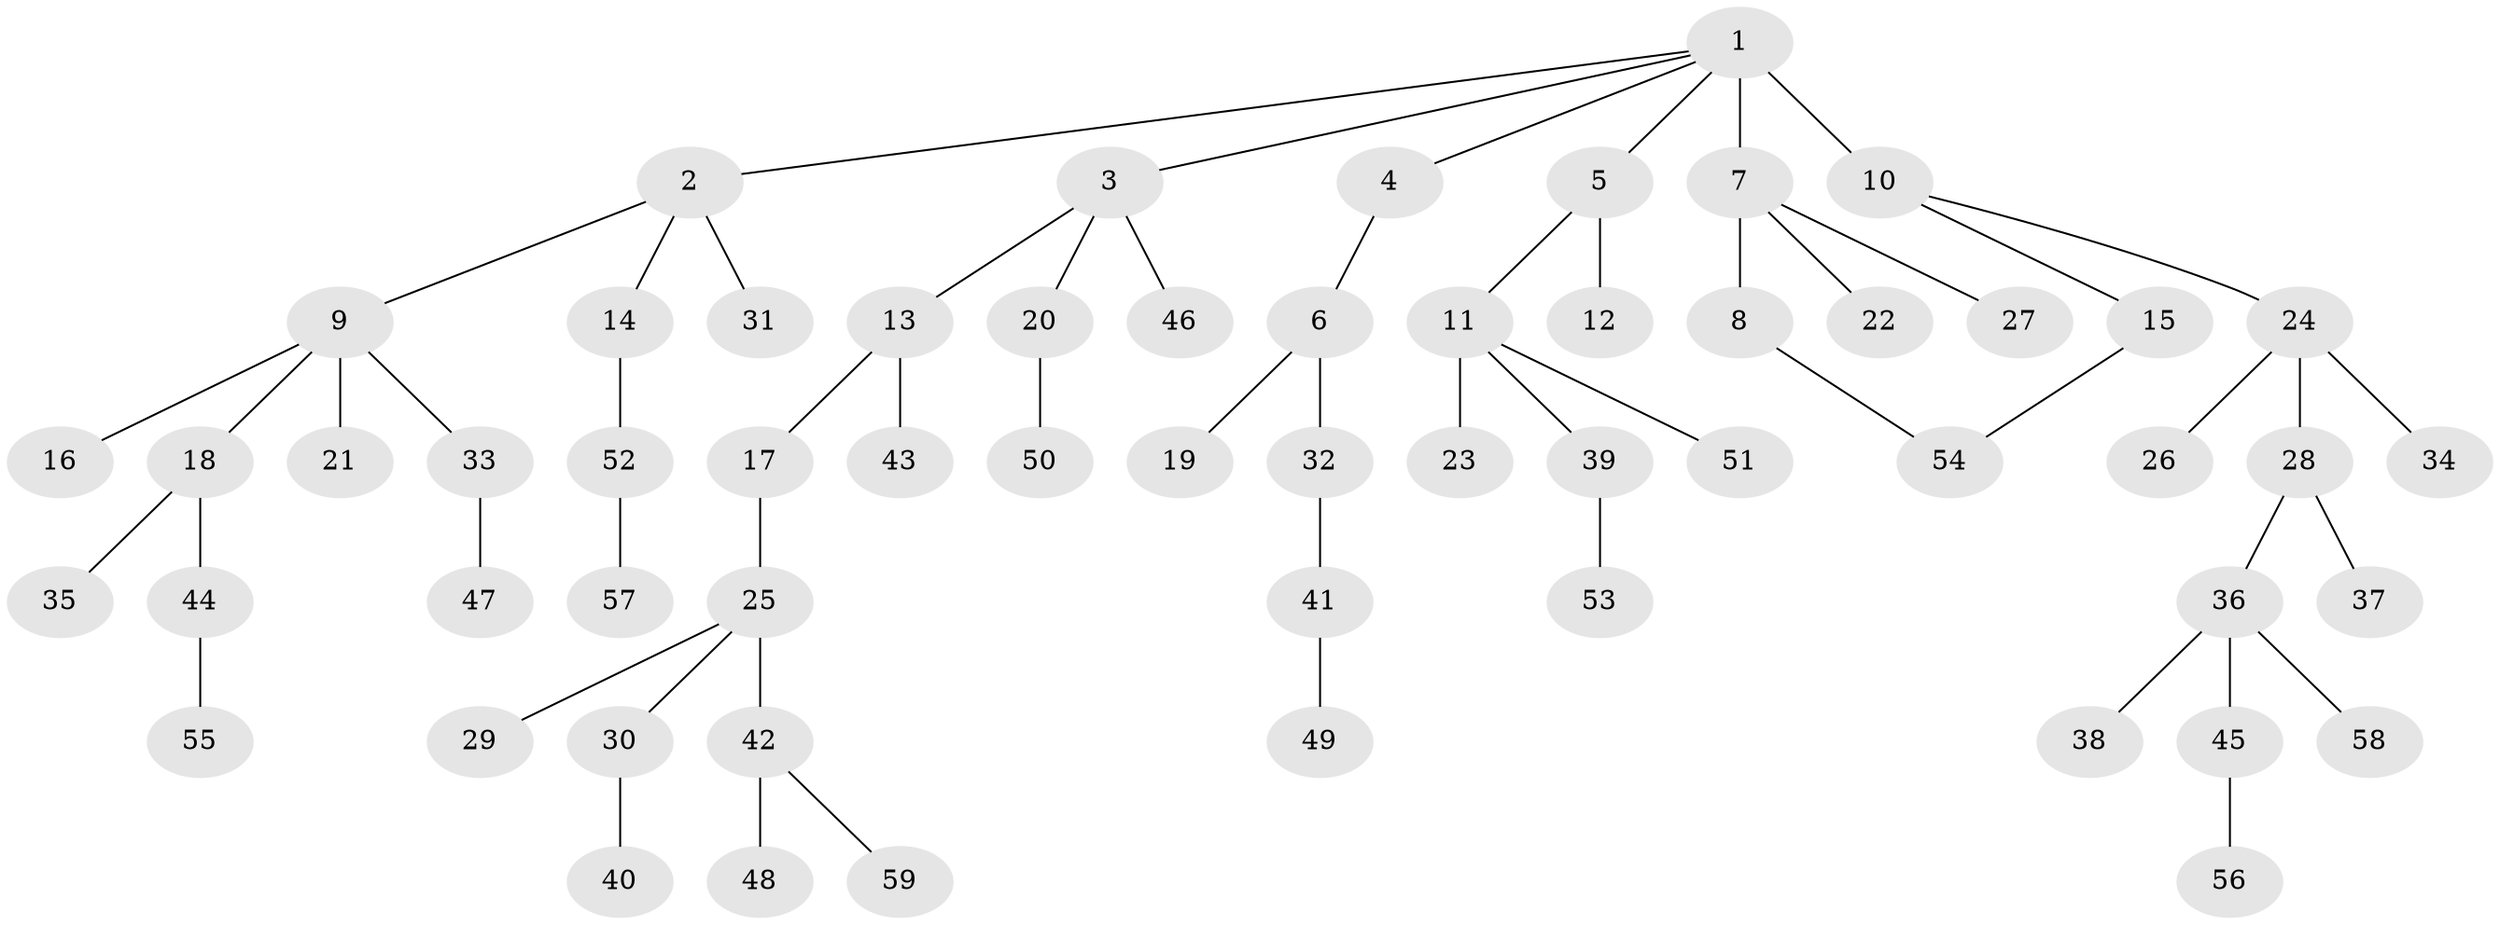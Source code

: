 // original degree distribution, {6: 0.017543859649122806, 4: 0.03508771929824561, 3: 0.14035087719298245, 2: 0.24561403508771928, 5: 0.043859649122807015, 7: 0.017543859649122806, 1: 0.5}
// Generated by graph-tools (version 1.1) at 2025/34/03/09/25 02:34:31]
// undirected, 59 vertices, 59 edges
graph export_dot {
graph [start="1"]
  node [color=gray90,style=filled];
  1;
  2;
  3;
  4;
  5;
  6;
  7;
  8;
  9;
  10;
  11;
  12;
  13;
  14;
  15;
  16;
  17;
  18;
  19;
  20;
  21;
  22;
  23;
  24;
  25;
  26;
  27;
  28;
  29;
  30;
  31;
  32;
  33;
  34;
  35;
  36;
  37;
  38;
  39;
  40;
  41;
  42;
  43;
  44;
  45;
  46;
  47;
  48;
  49;
  50;
  51;
  52;
  53;
  54;
  55;
  56;
  57;
  58;
  59;
  1 -- 2 [weight=1.0];
  1 -- 3 [weight=1.0];
  1 -- 4 [weight=1.0];
  1 -- 5 [weight=1.0];
  1 -- 7 [weight=1.0];
  1 -- 10 [weight=4.0];
  2 -- 9 [weight=1.0];
  2 -- 14 [weight=1.0];
  2 -- 31 [weight=1.0];
  3 -- 13 [weight=1.0];
  3 -- 20 [weight=1.0];
  3 -- 46 [weight=1.0];
  4 -- 6 [weight=1.0];
  5 -- 11 [weight=1.0];
  5 -- 12 [weight=3.0];
  6 -- 19 [weight=2.0];
  6 -- 32 [weight=1.0];
  7 -- 8 [weight=1.0];
  7 -- 22 [weight=1.0];
  7 -- 27 [weight=1.0];
  8 -- 54 [weight=1.0];
  9 -- 16 [weight=1.0];
  9 -- 18 [weight=1.0];
  9 -- 21 [weight=1.0];
  9 -- 33 [weight=1.0];
  10 -- 15 [weight=1.0];
  10 -- 24 [weight=1.0];
  11 -- 23 [weight=1.0];
  11 -- 39 [weight=1.0];
  11 -- 51 [weight=1.0];
  13 -- 17 [weight=1.0];
  13 -- 43 [weight=1.0];
  14 -- 52 [weight=1.0];
  15 -- 54 [weight=1.0];
  17 -- 25 [weight=1.0];
  18 -- 35 [weight=1.0];
  18 -- 44 [weight=2.0];
  20 -- 50 [weight=1.0];
  24 -- 26 [weight=1.0];
  24 -- 28 [weight=1.0];
  24 -- 34 [weight=1.0];
  25 -- 29 [weight=1.0];
  25 -- 30 [weight=1.0];
  25 -- 42 [weight=3.0];
  28 -- 36 [weight=1.0];
  28 -- 37 [weight=1.0];
  30 -- 40 [weight=1.0];
  32 -- 41 [weight=1.0];
  33 -- 47 [weight=1.0];
  36 -- 38 [weight=1.0];
  36 -- 45 [weight=1.0];
  36 -- 58 [weight=1.0];
  39 -- 53 [weight=1.0];
  41 -- 49 [weight=1.0];
  42 -- 48 [weight=1.0];
  42 -- 59 [weight=1.0];
  44 -- 55 [weight=1.0];
  45 -- 56 [weight=1.0];
  52 -- 57 [weight=1.0];
}
